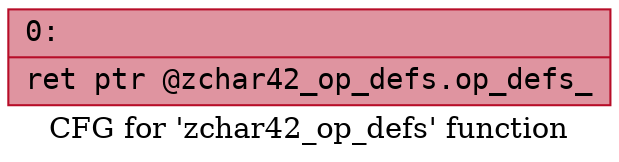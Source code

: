 digraph "CFG for 'zchar42_op_defs' function" {
	label="CFG for 'zchar42_op_defs' function";

	Node0x60000362dfe0 [shape=record,color="#b70d28ff", style=filled, fillcolor="#b70d2870" fontname="Courier",label="{0:\l|  ret ptr @zchar42_op_defs.op_defs_\l}"];
}
